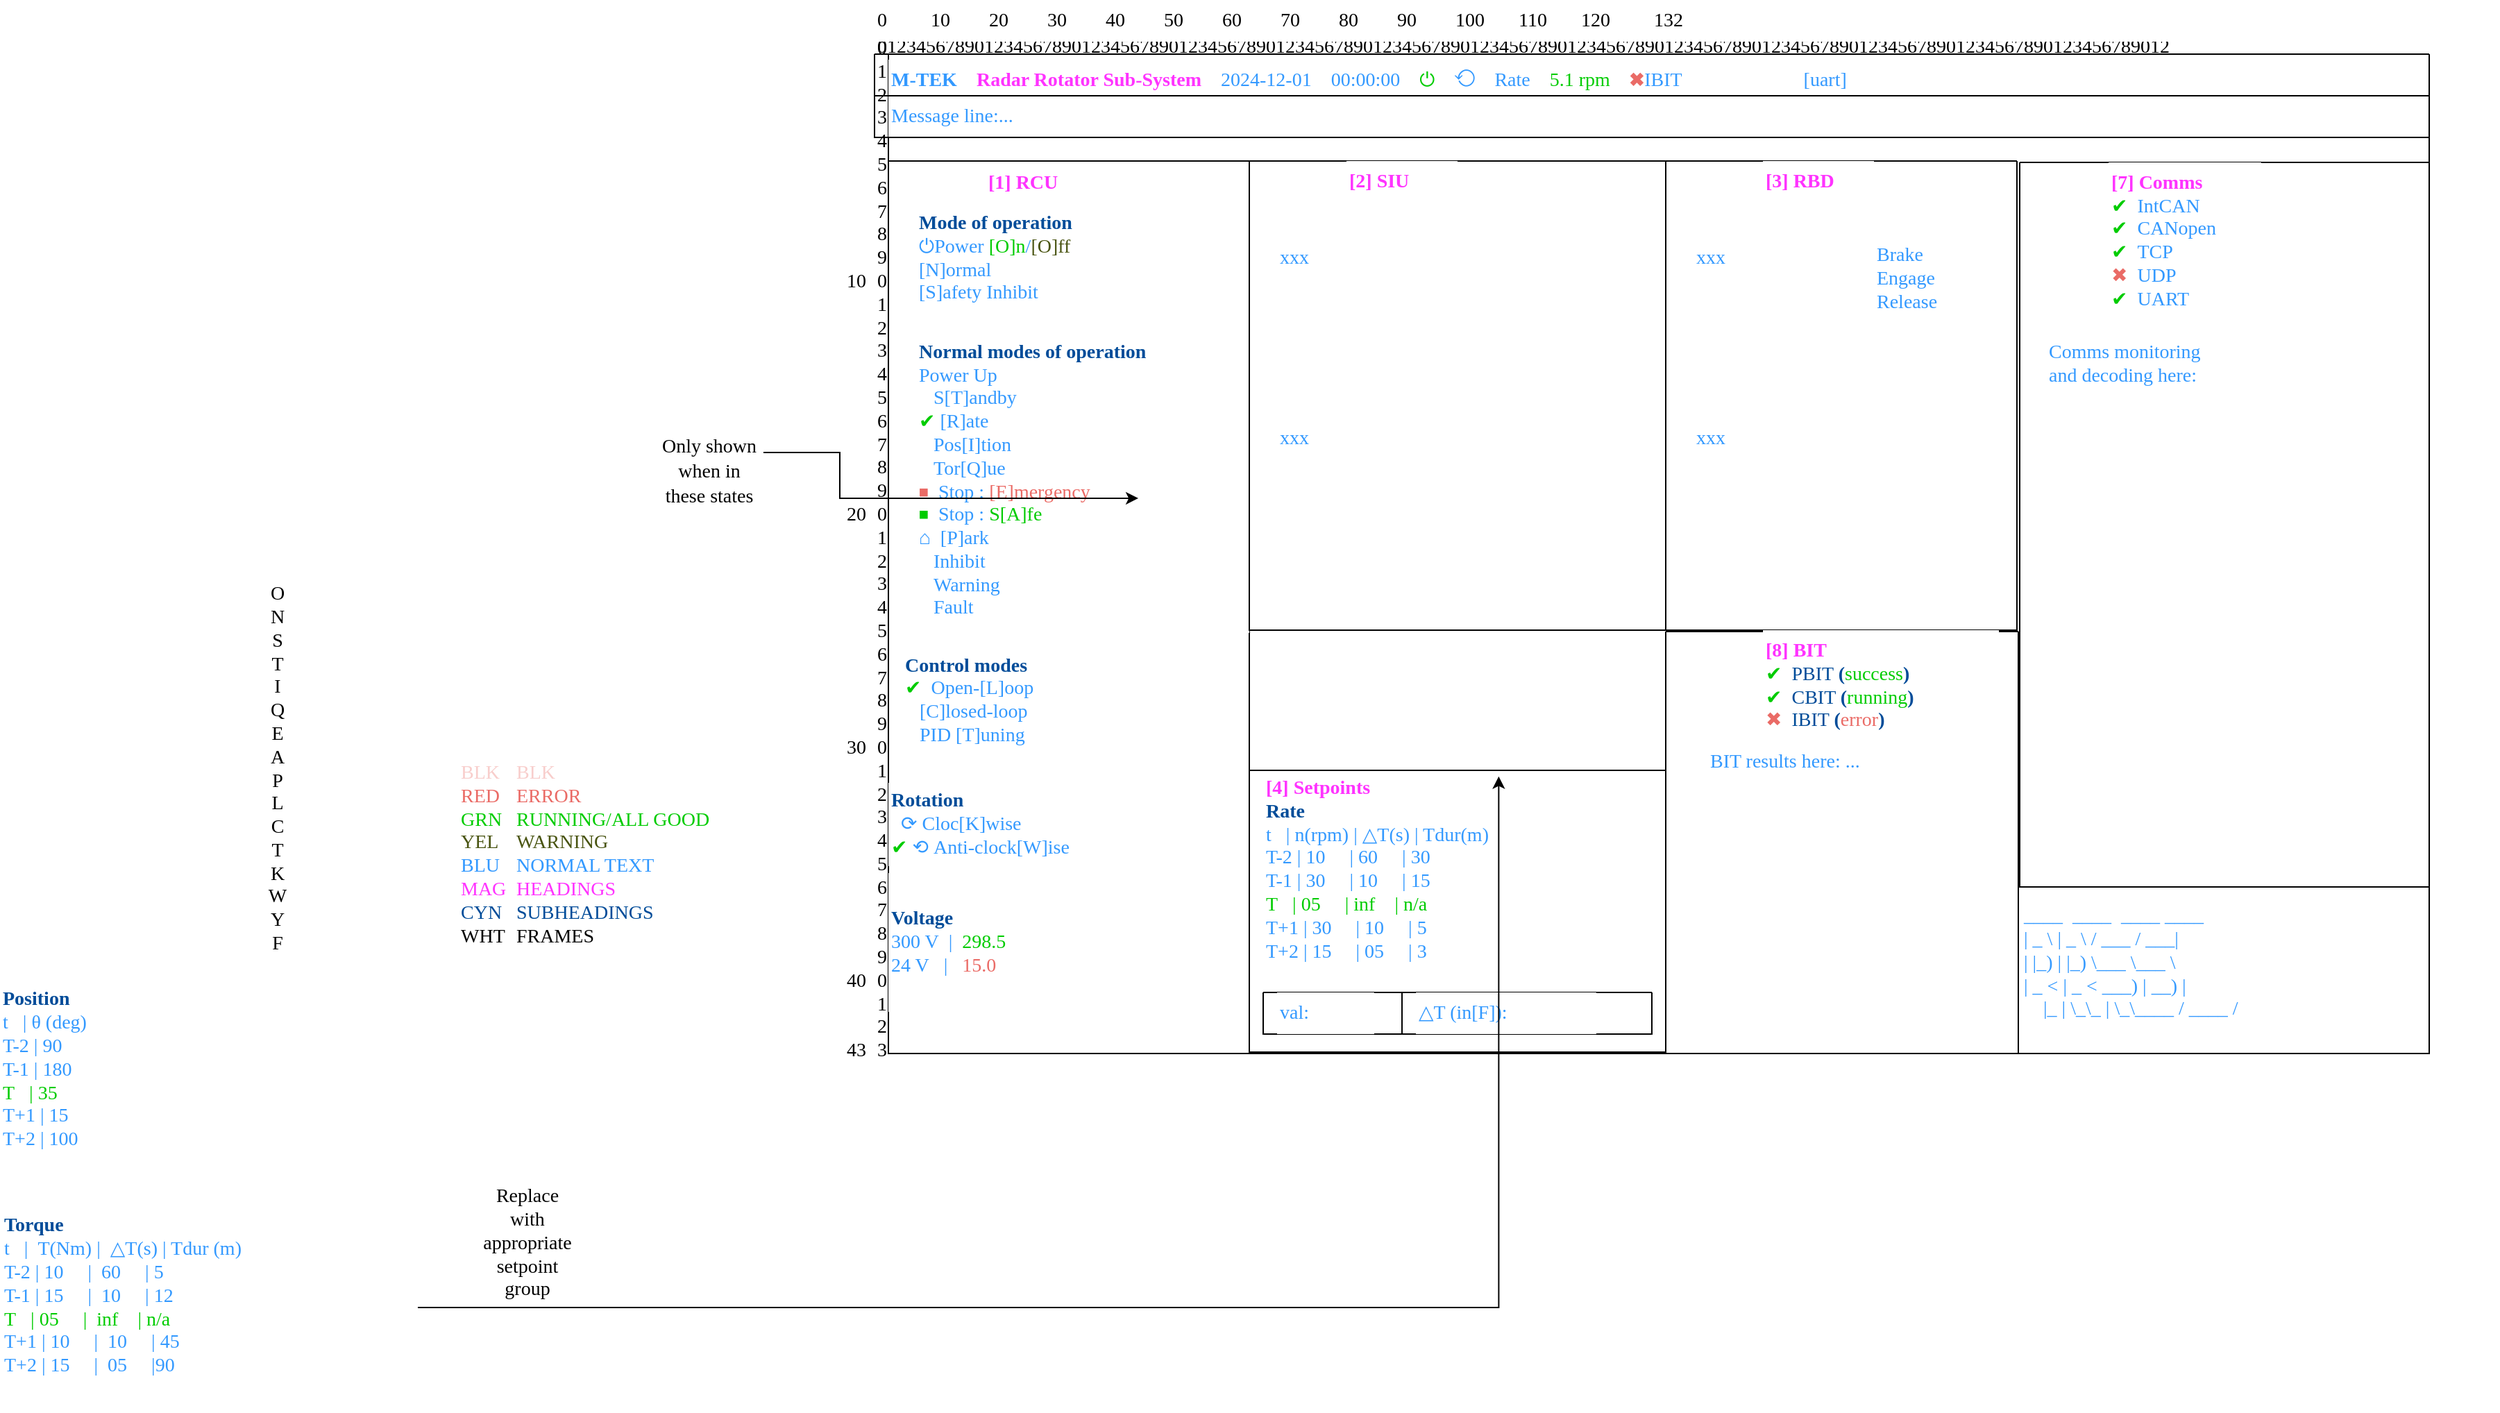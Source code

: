 <mxfile version="25.0.3">
  <diagram name="Page-1" id="gYPdV5KYoYjTxZCbX4Au">
    <mxGraphModel dx="3341" dy="2037" grid="1" gridSize="10" guides="1" tooltips="1" connect="1" arrows="1" fold="1" page="1" pageScale="1" pageWidth="1654" pageHeight="1169" math="0" shadow="0">
      <root>
        <mxCell id="0" />
        <mxCell id="1" parent="0" />
        <mxCell id="qkAYrCaB-duEuZqhV6VB-1" value="&lt;font&gt;0123456789012345678901234567890123456789012345678901234567890123456789012345678901234567890123456789012345678901234567890123456789012&lt;/font&gt;" style="text;html=1;align=left;verticalAlign=middle;resizable=0;points=[];autosize=1;strokeColor=none;fillColor=default;fontFamily=Lucida Console;fontSize=14;" parent="1" vertex="1">
          <mxGeometry x="10" y="-20" width="1150" height="30" as="geometry" />
        </mxCell>
        <mxCell id="qkAYrCaB-duEuZqhV6VB-2" value="&lt;font&gt;0&amp;nbsp; &amp;nbsp; &amp;nbsp; &amp;nbsp; &amp;nbsp;10&amp;nbsp; &amp;nbsp; &amp;nbsp; &amp;nbsp; 20&amp;nbsp; &amp;nbsp; &amp;nbsp; &amp;nbsp; 30&amp;nbsp; &amp;nbsp; &amp;nbsp; &amp;nbsp; 40&amp;nbsp; &amp;nbsp; &amp;nbsp; &amp;nbsp; 50&amp;nbsp; &amp;nbsp; &amp;nbsp; &amp;nbsp; 60&amp;nbsp; &amp;nbsp; &amp;nbsp; &amp;nbsp; 70&amp;nbsp; &amp;nbsp; &amp;nbsp; &amp;nbsp; 80&amp;nbsp; &amp;nbsp; &amp;nbsp; &amp;nbsp; 90&amp;nbsp; &amp;nbsp; &amp;nbsp; &amp;nbsp; 100&amp;nbsp; &amp;nbsp; &amp;nbsp; &amp;nbsp;110&amp;nbsp; &amp;nbsp; &amp;nbsp; &amp;nbsp;120&amp;nbsp; &amp;nbsp; &amp;nbsp; &amp;nbsp; &amp;nbsp;132&amp;nbsp;&lt;/font&gt;" style="text;html=1;align=left;verticalAlign=middle;resizable=0;points=[];autosize=1;strokeColor=none;fillColor=default;fontFamily=Lucida Console;fontSize=14;" parent="1" vertex="1">
          <mxGeometry x="10" y="-39" width="1170" height="30" as="geometry" />
        </mxCell>
        <mxCell id="0JCC86L8l436ZXqpCiF8-2" value="&lt;div&gt;&lt;br&gt;&lt;/div&gt;&lt;div&gt;&lt;br&gt;&lt;/div&gt;&lt;div&gt;&lt;br&gt;&lt;/div&gt;&lt;div&gt;&lt;br&gt;&lt;/div&gt;&lt;div&gt;&lt;br&gt;&lt;/div&gt;&lt;div&gt;&lt;br&gt;&lt;/div&gt;&lt;div&gt;&lt;br&gt;&lt;/div&gt;&lt;div&gt;&lt;br&gt;&lt;/div&gt;&lt;div&gt;&lt;br&gt;&lt;/div&gt;&lt;br&gt;&lt;div&gt;10&lt;/div&gt;&lt;div&gt;&lt;br&gt;&lt;/div&gt;&lt;div&gt;&lt;br&gt;&lt;/div&gt;&lt;div&gt;&lt;br&gt;&lt;/div&gt;&lt;div&gt;&lt;br&gt;&lt;/div&gt;&lt;div&gt;&lt;br&gt;&lt;/div&gt;&lt;div&gt;&lt;br&gt;&lt;/div&gt;&lt;div&gt;&lt;br&gt;&lt;/div&gt;&lt;div&gt;&lt;br&gt;&lt;/div&gt;&lt;div&gt;&lt;br&gt;&lt;/div&gt;&lt;div&gt;20&lt;/div&gt;&lt;div&gt;&lt;br&gt;&lt;/div&gt;&lt;div&gt;&lt;br&gt;&lt;/div&gt;&lt;div&gt;&lt;br&gt;&lt;/div&gt;&lt;div&gt;&lt;br&gt;&lt;/div&gt;&lt;div&gt;&lt;br&gt;&lt;/div&gt;&lt;div&gt;&lt;br&gt;&lt;/div&gt;&lt;div&gt;&lt;br&gt;&lt;/div&gt;&lt;div&gt;&lt;br&gt;&lt;/div&gt;&lt;div&gt;&lt;br&gt;&lt;/div&gt;&lt;div&gt;30&lt;/div&gt;&lt;div&gt;&lt;br&gt;&lt;/div&gt;&lt;div&gt;&lt;br&gt;&lt;/div&gt;&lt;div&gt;&lt;br&gt;&lt;/div&gt;&lt;div&gt;&lt;br&gt;&lt;/div&gt;&lt;div&gt;&lt;br&gt;&lt;/div&gt;&lt;div&gt;&lt;br&gt;&lt;/div&gt;&lt;div&gt;&lt;br&gt;&lt;/div&gt;&lt;div&gt;&lt;br&gt;&lt;/div&gt;&lt;div&gt;&lt;br&gt;&lt;/div&gt;&lt;div&gt;40&lt;/div&gt;&lt;div&gt;&lt;br&gt;&lt;/div&gt;&lt;div&gt;&lt;br&gt;&lt;/div&gt;&lt;div&gt;43&lt;/div&gt;&lt;div&gt;&lt;br&gt;&lt;/div&gt;&lt;div&gt;&lt;br&gt;&lt;/div&gt;&lt;div&gt;&lt;br&gt;&lt;/div&gt;" style="text;whiteSpace=wrap;html=1;align=right;fontFamily=Lucida Console;fontSize=14;" parent="1" vertex="1">
          <mxGeometry x="-18" y="-19" width="24" height="240" as="geometry" />
        </mxCell>
        <mxCell id="qkAYrCaB-duEuZqhV6VB-3" value="0&lt;div&gt;1&lt;/div&gt;&lt;div&gt;2&lt;/div&gt;&lt;div&gt;3&lt;/div&gt;&lt;div&gt;4&lt;/div&gt;&lt;div&gt;5&lt;/div&gt;&lt;div&gt;6&lt;/div&gt;&lt;div&gt;7&lt;/div&gt;&lt;div&gt;8&lt;/div&gt;&lt;div&gt;9&lt;/div&gt;&lt;div&gt;0&lt;/div&gt;&lt;div&gt;1&lt;/div&gt;&lt;div&gt;2&lt;/div&gt;&lt;div&gt;3&lt;/div&gt;&lt;div&gt;4&lt;/div&gt;&lt;div&gt;5&lt;/div&gt;&lt;div&gt;6&lt;/div&gt;&lt;div&gt;7&lt;/div&gt;&lt;div&gt;8&lt;/div&gt;&lt;div&gt;9&lt;/div&gt;&lt;div&gt;0&lt;/div&gt;&lt;div&gt;1&lt;/div&gt;&lt;div&gt;2&lt;/div&gt;&lt;div&gt;3&lt;/div&gt;&lt;div&gt;4&lt;/div&gt;&lt;div&gt;5&lt;/div&gt;&lt;div&gt;6&lt;/div&gt;&lt;div&gt;7&lt;/div&gt;&lt;div&gt;8&lt;/div&gt;&lt;div&gt;9&lt;/div&gt;&lt;div&gt;0&lt;/div&gt;&lt;div&gt;1&lt;/div&gt;&lt;div&gt;2&lt;/div&gt;&lt;div&gt;3&lt;/div&gt;&lt;div&gt;4&lt;/div&gt;&lt;div&gt;5&lt;/div&gt;&lt;div&gt;6&lt;/div&gt;&lt;div&gt;7&lt;/div&gt;&lt;div&gt;8&lt;/div&gt;&lt;div&gt;9&lt;/div&gt;&lt;div&gt;0&lt;/div&gt;&lt;div&gt;1&lt;/div&gt;&lt;div&gt;2&lt;/div&gt;&lt;div&gt;3&lt;/div&gt;&lt;div&gt;&lt;br&gt;&lt;/div&gt;&lt;div&gt;&lt;br&gt;&lt;/div&gt;" style="text;whiteSpace=wrap;html=1;fontFamily=Lucida Console;fontSize=14;" parent="1" vertex="1">
          <mxGeometry x="10" y="-19" width="24" height="240" as="geometry" />
        </mxCell>
        <mxCell id="LSzqvkUK99cfRbp6Mw0R-84" value="&lt;div&gt;&lt;font color=&quot;#f8cecc&quot;&gt;BLK&lt;/font&gt;&lt;/div&gt;&lt;div&gt;&lt;font color=&quot;#ea6b66&quot;&gt;RED&lt;/font&gt;&lt;/div&gt;&lt;div&gt;&lt;span style=&quot;color: rgb(0, 204, 0);&quot;&gt;GRN&lt;/span&gt;&lt;/div&gt;&lt;div&gt;&lt;font color=&quot;#495411&quot;&gt;YEL&lt;/font&gt;&lt;/div&gt;&lt;div&gt;&lt;font color=&quot;#3399ff&quot;&gt;BLU&lt;/font&gt;&lt;/div&gt;&lt;div&gt;&lt;font color=&quot;#ff33ff&quot;&gt;MAG&lt;/font&gt;&lt;/div&gt;&lt;div&gt;&lt;font color=&quot;#004c99&quot;&gt;CYN&lt;/font&gt;&lt;/div&gt;&lt;div&gt;WHT&lt;/div&gt;&lt;div&gt;&lt;br&gt;&lt;/div&gt;" style="text;html=1;align=left;verticalAlign=middle;resizable=0;points=[];autosize=1;strokeColor=none;fillColor=default;fontFamily=Lucida Console;fontSize=14;" parent="1" vertex="1">
          <mxGeometry x="-290" y="505" width="50" height="160" as="geometry" />
        </mxCell>
        <mxCell id="LSzqvkUK99cfRbp6Mw0R-85" value="&lt;div&gt;&lt;font color=&quot;#f8cecc&quot;&gt;BLK&lt;/font&gt;&lt;/div&gt;&lt;div&gt;&lt;font color=&quot;#ea6b66&quot;&gt;ERROR&lt;/font&gt;&lt;/div&gt;&lt;div&gt;&lt;span style=&quot;color: rgb(0, 204, 0);&quot;&gt;RUNNING/ALL GOOD&lt;/span&gt;&lt;/div&gt;&lt;div&gt;&lt;font color=&quot;#495411&quot;&gt;WARNING&lt;/font&gt;&lt;/div&gt;&lt;div&gt;&lt;font color=&quot;#3399ff&quot;&gt;NORMAL TEXT&lt;/font&gt;&lt;/div&gt;&lt;div&gt;&lt;font color=&quot;#ff33ff&quot;&gt;HEADINGS&lt;/font&gt;&lt;/div&gt;&lt;div&gt;&lt;span style=&quot;background-color: initial;&quot;&gt;&lt;font color=&quot;#004c99&quot;&gt;SUBHEADINGS&lt;/font&gt;&lt;/span&gt;&lt;/div&gt;&lt;div&gt;&lt;span style=&quot;background-color: initial;&quot;&gt;FRAMES&lt;/span&gt;&lt;/div&gt;&lt;div&gt;&lt;br&gt;&lt;/div&gt;" style="text;html=1;align=left;verticalAlign=middle;resizable=0;points=[];autosize=1;strokeColor=none;fillColor=default;fontFamily=Lucida Console;fontSize=14;" parent="1" vertex="1">
          <mxGeometry x="-250" y="505" width="160" height="160" as="geometry" />
        </mxCell>
        <mxCell id="0JCC86L8l436ZXqpCiF8-6" value="&lt;div&gt;&lt;div&gt;&lt;span style=&quot;color: rgb(0, 76, 153); background-color: initial;&quot;&gt;&lt;b&gt;Position&lt;/b&gt;&lt;/span&gt;&lt;/div&gt;&lt;/div&gt;&lt;div&gt;&lt;font color=&quot;#3399ff&quot;&gt;t&amp;nbsp; &amp;nbsp;|&lt;/font&gt;&lt;font color=&quot;#3399ff&quot; style=&quot;background-color: initial;&quot;&gt;&amp;nbsp;θ (deg)&amp;nbsp;&lt;/font&gt;&lt;/div&gt;&lt;div&gt;&lt;font style=&quot;background-color: initial;&quot; color=&quot;#3399ff&quot;&gt;T-2 | 90&lt;/font&gt;&lt;span style=&quot;background-color: initial; color: rgb(51, 153, 255);&quot;&gt;&amp;nbsp; &amp;nbsp; &amp;nbsp; &amp;nbsp;&amp;nbsp;&lt;/span&gt;&lt;/div&gt;&lt;div&gt;&lt;font color=&quot;#3399ff&quot;&gt;T-1 | 180&amp;nbsp; &amp;nbsp; &amp;nbsp; &amp;nbsp;&amp;nbsp;&lt;/font&gt;&lt;/div&gt;&lt;div&gt;&lt;font color=&quot;#00cc00&quot;&gt;T&amp;nbsp; &amp;nbsp;| 35&amp;nbsp; &amp;nbsp; &amp;nbsp; &amp;nbsp;&amp;nbsp;&lt;/font&gt;&lt;/div&gt;&lt;div&gt;&lt;font color=&quot;#3399ff&quot;&gt;T+1 | 15&amp;nbsp; &amp;nbsp; &amp;nbsp; &amp;nbsp;&amp;nbsp;&lt;/font&gt;&lt;/div&gt;&lt;div&gt;&lt;font color=&quot;#3399ff&quot;&gt;T+2 | 100&amp;nbsp; &amp;nbsp; &amp;nbsp; &amp;nbsp;&amp;nbsp;&lt;/font&gt;&lt;/div&gt;&lt;div&gt;&lt;br&gt;&lt;/div&gt;" style="text;html=1;align=left;verticalAlign=middle;resizable=0;points=[];autosize=1;strokeColor=none;fillColor=default;fontFamily=Lucida Console;fontSize=14;" parent="1" vertex="1">
          <mxGeometry x="-620" y="665" width="170" height="150" as="geometry" />
        </mxCell>
        <mxCell id="0JCC86L8l436ZXqpCiF8-7" value="&lt;div&gt;&lt;div&gt;&lt;span style=&quot;color: rgb(0, 76, 153); background-color: initial;&quot;&gt;&lt;b&gt;Torque&lt;/b&gt;&lt;/span&gt;&lt;/div&gt;&lt;/div&gt;&lt;div&gt;&lt;font color=&quot;#3399ff&quot;&gt;t&amp;nbsp; &amp;nbsp;|&amp;nbsp;&amp;nbsp;&lt;/font&gt;&lt;font color=&quot;#3399ff&quot; style=&quot;background-color: initial;&quot;&gt;T(Nm) |&amp;nbsp;&amp;nbsp;&lt;/font&gt;&lt;span style=&quot;background-color: initial;&quot;&gt;&lt;font color=&quot;#3399ff&quot;&gt;△&lt;/font&gt;&lt;/span&gt;&lt;font color=&quot;#3399ff&quot;&gt;T(&lt;/font&gt;&lt;span style=&quot;background-color: initial; color: rgb(51, 153, 255);&quot;&gt;s) | Tdur (m)&lt;/span&gt;&lt;/div&gt;&lt;div&gt;&lt;font style=&quot;background-color: initial;&quot; color=&quot;#3399ff&quot;&gt;T-2 |&amp;nbsp;&lt;/font&gt;&lt;span style=&quot;background-color: initial; color: rgb(51, 153, 255);&quot;&gt;10&amp;nbsp; &amp;nbsp; &amp;nbsp;|&amp;nbsp; 60&amp;nbsp; &amp;nbsp; &amp;nbsp;| 5&lt;/span&gt;&lt;/div&gt;&lt;div&gt;&lt;font color=&quot;#3399ff&quot;&gt;T-1 | 15&amp;nbsp; &amp;nbsp; &amp;nbsp;|&amp;nbsp; 10&amp;nbsp; &amp;nbsp; &amp;nbsp;| 12&lt;/font&gt;&lt;/div&gt;&lt;div&gt;&lt;font color=&quot;#00cc00&quot;&gt;T&amp;nbsp; &amp;nbsp;| 05&amp;nbsp; &amp;nbsp; &amp;nbsp;|&amp;nbsp; inf&amp;nbsp; &amp;nbsp; | n/a&lt;/font&gt;&lt;/div&gt;&lt;div&gt;&lt;font color=&quot;#3399ff&quot;&gt;T+1 | 10&amp;nbsp; &amp;nbsp; &amp;nbsp;|&amp;nbsp; 10&amp;nbsp; &amp;nbsp; &amp;nbsp;| 45&lt;/font&gt;&lt;/div&gt;&lt;div&gt;&lt;font color=&quot;#3399ff&quot;&gt;T+2 | 15&amp;nbsp; &amp;nbsp; &amp;nbsp;|&amp;nbsp; 05&amp;nbsp; &amp;nbsp; &amp;nbsp;|90&lt;/font&gt;&lt;/div&gt;&lt;div&gt;&lt;br&gt;&lt;/div&gt;" style="text;html=1;align=left;verticalAlign=middle;resizable=0;points=[];autosize=1;strokeColor=none;fillColor=default;fontFamily=Lucida Console;fontSize=14;" parent="1" vertex="1">
          <mxGeometry x="-619" y="828" width="300" height="150" as="geometry" />
        </mxCell>
        <mxCell id="Y0vUoYvXCPpR4QLky-6E-5" value="&lt;font style=&quot;font-size: 14px;&quot; face=&quot;Lucida Console&quot;&gt;Replace with appropriate setpoint group&lt;/font&gt;&lt;div&gt;&lt;font style=&quot;font-size: 14px;&quot; face=&quot;Lucida Console&quot;&gt;&lt;br&gt;&lt;/font&gt;&lt;/div&gt;" style="text;strokeColor=none;align=center;fillColor=none;html=1;verticalAlign=middle;whiteSpace=wrap;rounded=0;" parent="1" vertex="1">
          <mxGeometry x="-270" y="850" width="60" height="30" as="geometry" />
        </mxCell>
        <mxCell id="Y0vUoYvXCPpR4QLky-6E-9" value="&lt;div&gt;&lt;font style=&quot;font-size: 14px;&quot; face=&quot;Lucida Console&quot;&gt;O&lt;/font&gt;&lt;/div&gt;&lt;div&gt;&lt;font style=&quot;font-size: 14px;&quot; face=&quot;Lucida Console&quot;&gt;N&lt;/font&gt;&lt;/div&gt;&lt;div&gt;&lt;font style=&quot;font-size: 14px;&quot; face=&quot;Lucida Console&quot;&gt;S&lt;/font&gt;&lt;/div&gt;&lt;div&gt;&lt;font style=&quot;font-size: 14px;&quot; face=&quot;Lucida Console&quot;&gt;T&lt;/font&gt;&lt;/div&gt;&lt;div&gt;&lt;font style=&quot;font-size: 14px;&quot; face=&quot;Lucida Console&quot;&gt;I&lt;/font&gt;&lt;/div&gt;&lt;div&gt;&lt;font style=&quot;font-size: 14px;&quot; face=&quot;Lucida Console&quot;&gt;Q&lt;/font&gt;&lt;/div&gt;&lt;div&gt;&lt;font style=&quot;font-size: 14px;&quot; face=&quot;Lucida Console&quot;&gt;E&lt;/font&gt;&lt;/div&gt;&lt;div&gt;&lt;font face=&quot;Lucida Console&quot;&gt;&lt;span style=&quot;font-size: 14px;&quot;&gt;A&lt;/span&gt;&lt;/font&gt;&lt;/div&gt;&lt;div&gt;&lt;font style=&quot;font-size: 14px;&quot; face=&quot;Lucida Console&quot;&gt;P&lt;/font&gt;&lt;/div&gt;&lt;div&gt;&lt;font style=&quot;font-size: 14px;&quot; face=&quot;Lucida Console&quot;&gt;L&lt;/font&gt;&lt;/div&gt;&lt;div&gt;&lt;font style=&quot;font-size: 14px;&quot; face=&quot;Lucida Console&quot;&gt;C&lt;/font&gt;&lt;/div&gt;&lt;div&gt;&lt;font style=&quot;font-size: 14px;&quot; face=&quot;Lucida Console&quot;&gt;T&lt;/font&gt;&lt;/div&gt;&lt;div&gt;&lt;font style=&quot;font-size: 14px;&quot; face=&quot;Lucida Console&quot;&gt;K&lt;/font&gt;&lt;/div&gt;&lt;div&gt;&lt;font style=&quot;font-size: 14px;&quot; face=&quot;Lucida Console&quot;&gt;W&lt;/font&gt;&lt;/div&gt;&lt;div&gt;&lt;font style=&quot;font-size: 14px;&quot; face=&quot;Lucida Console&quot;&gt;Y&lt;/font&gt;&lt;/div&gt;&lt;div&gt;&lt;font style=&quot;font-size: 14px;&quot; face=&quot;Lucida Console&quot;&gt;F&lt;/font&gt;&lt;/div&gt;" style="text;strokeColor=none;align=center;fillColor=none;html=1;verticalAlign=middle;whiteSpace=wrap;rounded=0;" parent="1" vertex="1">
          <mxGeometry x="-450" y="330" width="60" height="370" as="geometry" />
        </mxCell>
        <mxCell id="oLKlljd090616Nfrw5Nb-1" value="" style="swimlane;startSize=0;fontFamily=Lucida Console;fontSize=14;" parent="1" vertex="1">
          <mxGeometry x="20" width="1110" height="720" as="geometry" />
        </mxCell>
        <mxCell id="LSzqvkUK99cfRbp6Mw0R-2" value="&#xa;" style="swimlane;startSize=0;fontFamily=Lucida Console;fontSize=14;" parent="oLKlljd090616Nfrw5Nb-1" vertex="1">
          <mxGeometry y="77" width="260" height="643" as="geometry" />
        </mxCell>
        <mxCell id="LSzqvkUK99cfRbp6Mw0R-15" value="&lt;div&gt;&lt;span style=&quot;color: rgb(0, 76, 153); background-color: initial;&quot;&gt;&lt;b&gt;Mode of operation&amp;nbsp;&lt;/b&gt;&lt;/span&gt;&lt;/div&gt;&lt;div&gt;&lt;font color=&quot;#3399ff&quot;&gt;⏻Power &lt;/font&gt;&lt;font color=&quot;#00cc00&quot;&gt;[O]n&lt;/font&gt;&lt;font color=&quot;#3399ff&quot;&gt;/&lt;/font&gt;&lt;font color=&quot;#495411&quot;&gt;[O]ff&lt;/font&gt;&lt;/div&gt;&lt;div&gt;&lt;div&gt;&lt;font color=&quot;#3399ff&quot;&gt;[N]ormal&amp;nbsp;&lt;/font&gt;&lt;/div&gt;&lt;div style=&quot;color: rgb(51, 153, 255);&quot;&gt;[S]afety Inhibit&lt;/div&gt;&lt;/div&gt;" style="text;html=1;align=left;verticalAlign=middle;resizable=0;points=[];autosize=1;strokeColor=none;fillColor=default;fontFamily=Lucida Console;fontSize=14;" parent="LSzqvkUK99cfRbp6Mw0R-2" vertex="1">
          <mxGeometry x="20" y="30" width="180" height="80" as="geometry" />
        </mxCell>
        <mxCell id="LSzqvkUK99cfRbp6Mw0R-17" value="&lt;div&gt;&lt;span style=&quot;color: rgb(0, 76, 153); background-color: initial;&quot;&gt;&lt;b&gt;Normal modes of operation&lt;/b&gt;&lt;/span&gt;&lt;/div&gt;&lt;div&gt;&lt;span style=&quot;color: rgb(51, 153, 255); background-color: initial;&quot;&gt;Power Up&lt;/span&gt;&lt;/div&gt;&lt;div&gt;&lt;span style=&quot;background-color: initial;&quot;&gt;&lt;div style=&quot;color: rgb(51, 153, 255);&quot;&gt;&amp;nbsp; &amp;nbsp;S[T]andby&lt;/div&gt;&lt;/span&gt;&lt;span style=&quot;background-color: initial;&quot;&gt;&lt;div style=&quot;color: rgb(51, 153, 255);&quot;&gt;&lt;span style=&quot;color: rgb(0, 204, 0); background-color: initial;&quot;&gt;✔&amp;nbsp;&lt;/span&gt;[R]ate&amp;nbsp;&lt;/div&gt;&lt;div style=&quot;color: rgb(51, 153, 255);&quot;&gt;&amp;nbsp; &amp;nbsp;Pos[I]tion&lt;/div&gt;&lt;div style=&quot;color: rgb(51, 153, 255);&quot;&gt;&amp;nbsp; &amp;nbsp;Tor[Q]ue&amp;nbsp;&lt;/div&gt;&lt;div style=&quot;&quot;&gt;&lt;font color=&quot;#ea6b66&quot;&gt;⏹&amp;nbsp;&amp;nbsp;&lt;/font&gt;&lt;font color=&quot;#3399ff&quot;&gt;Stop :&amp;nbsp;&lt;/font&gt;&lt;span style=&quot;color: rgb(234, 107, 102);&quot;&gt;[E]mergency&amp;nbsp;&lt;/span&gt;&lt;/div&gt;&lt;div style=&quot;&quot;&gt;&lt;font color=&quot;#00cc00&quot;&gt;⏹&amp;nbsp;&amp;nbsp;&lt;/font&gt;&lt;span style=&quot;color: rgb(51, 153, 255);&quot;&gt;Stop : &lt;/span&gt;&lt;font color=&quot;#00cc00&quot;&gt;S[A]fe&lt;/font&gt;&lt;/div&gt;&lt;/span&gt;&lt;span style=&quot;background-color: initial;&quot;&gt;&lt;font color=&quot;#3399ff&quot;&gt;&lt;div style=&quot;&quot;&gt;&lt;span style=&quot;background-color: initial; color: rgb(0, 0, 0);&quot;&gt;&lt;font color=&quot;#3399ff&quot;&gt;⌂&amp;nbsp; [&lt;/font&gt;&lt;/span&gt;P]ark&amp;nbsp;&lt;/div&gt;&lt;div style=&quot;&quot;&gt;&amp;nbsp; &amp;nbsp;Inhibit&lt;/div&gt;&lt;div style=&quot;&quot;&gt;&amp;nbsp; &amp;nbsp;Warning&lt;/div&gt;&lt;div style=&quot;&quot;&gt;&amp;nbsp; &amp;nbsp;Fault&amp;nbsp;&lt;/div&gt;&lt;/font&gt;&lt;/span&gt;&lt;/div&gt;" style="text;html=1;align=left;verticalAlign=middle;resizable=0;points=[];autosize=1;strokeColor=none;fillColor=default;fontFamily=Lucida Console;fontSize=14;" parent="LSzqvkUK99cfRbp6Mw0R-2" vertex="1">
          <mxGeometry x="20" y="120" width="240" height="220" as="geometry" />
        </mxCell>
        <mxCell id="LSzqvkUK99cfRbp6Mw0R-18" value="&lt;span style=&quot;color: rgb(255, 51, 255);&quot;&gt;&lt;b&gt;[1] RCU&lt;/b&gt;&lt;/span&gt;" style="text;html=1;align=left;verticalAlign=middle;resizable=0;points=[];autosize=1;strokeColor=none;fillColor=default;fontFamily=Lucida Console;fontSize=14;" parent="LSzqvkUK99cfRbp6Mw0R-2" vertex="1">
          <mxGeometry x="70" y="1" width="80" height="30" as="geometry" />
        </mxCell>
        <mxCell id="XM46SwbWzzAtsz8LBBQU-5" value="&lt;div&gt;&lt;div&gt;&lt;span style=&quot;color: rgb(0, 76, 153); background-color: initial;&quot;&gt;&lt;b&gt;Control modes&lt;/b&gt;&lt;/span&gt;&lt;/div&gt;&lt;/div&gt;&lt;div&gt;&lt;span style=&quot;background-color: initial; color: rgb(0, 204, 0);&quot;&gt;✔&amp;nbsp;&amp;nbsp;&lt;/span&gt;&lt;span style=&quot;color: rgb(51, 153, 255); background-color: initial;&quot;&gt;Open-[L]oop&lt;/span&gt;&lt;/div&gt;&lt;div&gt;&lt;font color=&quot;#3399ff&quot;&gt;&amp;nbsp; &amp;nbsp;[C]losed-loop&lt;/font&gt;&lt;/div&gt;&lt;div&gt;&lt;font color=&quot;#3399ff&quot;&gt;&amp;nbsp; &amp;nbsp;PID [T]uning&lt;/font&gt;&lt;/div&gt;&lt;div&gt;&lt;br&gt;&lt;/div&gt;" style="text;html=1;align=left;verticalAlign=middle;resizable=0;points=[];autosize=1;strokeColor=none;fillColor=default;fontFamily=Lucida Console;fontSize=14;" parent="LSzqvkUK99cfRbp6Mw0R-2" vertex="1">
          <mxGeometry x="10" y="347" width="160" height="100" as="geometry" />
        </mxCell>
        <mxCell id="oLKlljd090616Nfrw5Nb-26" value="&lt;div&gt;&lt;div&gt;&lt;span style=&quot;color: rgb(0, 76, 153); background-color: initial;&quot;&gt;&lt;b&gt;Rotation&lt;/b&gt;&lt;/span&gt;&lt;/div&gt;&lt;/div&gt;&lt;div&gt;&lt;font color=&quot;#3399ff&quot;&gt;&amp;nbsp; &lt;/font&gt;&lt;span style=&quot;background-color: initial;&quot;&gt;&lt;font color=&quot;#3399ff&quot;&gt;⟳&amp;nbsp;&lt;/font&gt;&lt;/span&gt;&lt;span style=&quot;color: rgb(51, 153, 255); background-color: initial;&quot;&gt;Cloc[K]wise&lt;/span&gt;&lt;/div&gt;&lt;div&gt;&lt;span style=&quot;background-color: initial; color: rgb(0, 204, 0);&quot;&gt;✔&amp;nbsp;&lt;/span&gt;&lt;span style=&quot;background-color: initial;&quot;&gt;&lt;font color=&quot;#3399ff&quot;&gt;⟲&amp;nbsp;&lt;/font&gt;&lt;/span&gt;&lt;span style=&quot;background-color: initial; color: rgb(51, 153, 255);&quot;&gt;Anti-clock[W]ise&lt;/span&gt;&lt;/div&gt;" style="text;html=1;align=left;verticalAlign=middle;resizable=0;points=[];autosize=1;strokeColor=none;fillColor=default;fontFamily=Lucida Console;fontSize=14;" parent="LSzqvkUK99cfRbp6Mw0R-2" vertex="1">
          <mxGeometry y="448" width="200" height="60" as="geometry" />
        </mxCell>
        <mxCell id="oLKlljd090616Nfrw5Nb-27" value="&lt;div&gt;&lt;br&gt;&lt;/div&gt;&lt;div&gt;&lt;span style=&quot;color: rgb(0, 76, 153);&quot;&gt;&lt;b&gt;Voltage&lt;/b&gt;&lt;/span&gt;&lt;/div&gt;&lt;div&gt;&lt;font color=&quot;#3399ff&quot;&gt;300 V&amp;nbsp; |&amp;nbsp;&amp;nbsp;&lt;/font&gt;&lt;span style=&quot;color: rgb(0, 204, 0);&quot;&gt;298.5&lt;/span&gt;&lt;font color=&quot;#3399ff&quot;&gt;&amp;nbsp;&lt;/font&gt;&lt;/div&gt;&lt;div&gt;&lt;span style=&quot;color: rgb(51, 153, 255);&quot;&gt;24 V&amp;nbsp; &amp;nbsp;|&amp;nbsp; &amp;nbsp;&lt;/span&gt;&lt;span style=&quot;color: rgb(234, 107, 102); background-color: initial;&quot;&gt;15.0&lt;/span&gt;&lt;/div&gt;&lt;div&gt;&lt;br&gt;&lt;/div&gt;" style="text;html=1;align=left;verticalAlign=middle;resizable=0;points=[];autosize=1;strokeColor=none;fillColor=default;fontFamily=Lucida Console;fontSize=14;" parent="LSzqvkUK99cfRbp6Mw0R-2" vertex="1">
          <mxGeometry y="513" width="160" height="100" as="geometry" />
        </mxCell>
        <mxCell id="oLKlljd090616Nfrw5Nb-9" value="&lt;font color=&quot;#3399ff&quot;&gt;&lt;b&gt;M-TEK&lt;/b&gt;&amp;nbsp; &amp;nbsp; &lt;/font&gt;&lt;font color=&quot;#ff33ff&quot;&gt;&lt;b&gt;Radar Rotator Sub-System&amp;nbsp; &lt;/b&gt;&amp;nbsp;&amp;nbsp;&lt;/font&gt;&lt;span style=&quot;color: rgb(51, 153, 255);&quot;&gt;2024-12-01&amp;nbsp; &amp;nbsp; 00:00:00&amp;nbsp; &amp;nbsp;&amp;nbsp;&lt;/span&gt;&lt;font color=&quot;#00cc00&quot;&gt;⏻&lt;/font&gt;&lt;span style=&quot;color: rgb(51, 153, 255);&quot;&gt;&amp;nbsp; &amp;nbsp;&amp;nbsp;&lt;/span&gt;&lt;span style=&quot;color: rgb(51, 153, 255);&quot;&gt;⟲&amp;nbsp; &amp;nbsp; Rate&amp;nbsp; &amp;nbsp;&amp;nbsp;&lt;/span&gt;&lt;span style=&quot;background-color: initial;&quot;&gt;&lt;font style=&quot;&quot; color=&quot;#00cc00&quot;&gt;5.1 rpm&amp;nbsp; &amp;nbsp;&amp;nbsp;&lt;/font&gt;&lt;/span&gt;&lt;span style=&quot;background-color: initial;&quot;&gt;&lt;font color=&quot;#ea6b66&quot;&gt;✖&lt;/font&gt;&lt;/span&gt;&lt;font color=&quot;#3399ff&quot;&gt;IBIT&amp;nbsp; &amp;nbsp; &amp;nbsp; &amp;nbsp; &amp;nbsp; &amp;nbsp; &amp;nbsp; &amp;nbsp; &amp;nbsp; &amp;nbsp; &amp;nbsp; &amp;nbsp;&lt;span style=&quot;background-color: initial;&quot;&gt;&amp;nbsp; &lt;/span&gt;&lt;/font&gt;&lt;span style=&quot;color: rgb(51, 153, 255); background-color: initial;&quot;&gt;[&lt;/span&gt;&lt;span style=&quot;color: rgb(51, 153, 255);&quot;&gt;uart]&lt;/span&gt;" style="text;html=1;align=left;verticalAlign=middle;resizable=0;points=[];autosize=1;strokeColor=none;fillColor=default;labelBackgroundColor=none;fontFamily=Lucida Console;fontSize=14;" parent="oLKlljd090616Nfrw5Nb-1" vertex="1">
          <mxGeometry y="4" width="1120" height="30" as="geometry" />
        </mxCell>
        <mxCell id="oLKlljd090616Nfrw5Nb-10" value="&lt;font color=&quot;#3399ff&quot;&gt;Message line:...&lt;/font&gt;" style="text;html=1;align=left;verticalAlign=middle;resizable=0;points=[];autosize=1;strokeColor=none;fillColor=default;fontFamily=Lucida Console;fontSize=14;" parent="oLKlljd090616Nfrw5Nb-1" vertex="1">
          <mxGeometry y="30" width="160" height="30" as="geometry" />
        </mxCell>
        <mxCell id="Y0vUoYvXCPpR4QLky-6E-8" value="&lt;div&gt;&lt;font color=&quot;#3399ff&quot;&gt;____&amp;nbsp; ____&amp;nbsp; ____ ____&lt;/font&gt;&lt;/div&gt;&lt;div&gt;&lt;font color=&quot;#3399ff&quot;&gt;| _ \ | _ \ / ___ / ___|&lt;/font&gt;&lt;/div&gt;&lt;div&gt;&lt;font color=&quot;#3399ff&quot;&gt;| |_) | |_) \___ \___ \&lt;/font&gt;&lt;/div&gt;&lt;div&gt;&lt;font color=&quot;#3399ff&quot;&gt;| _ &amp;lt; | _ &amp;lt; ___) | __) |&lt;/font&gt;&lt;/div&gt;&lt;div&gt;&lt;font color=&quot;#3399ff&quot;&gt;&amp;nbsp; &amp;nbsp; |_ | \_\_ | \_\____ / ____ /&lt;/font&gt;&lt;/div&gt;&lt;div&gt;&lt;br&gt;&lt;/div&gt;" style="text;html=1;align=left;verticalAlign=middle;resizable=0;points=[];autosize=1;strokeColor=none;fillColor=default;fontFamily=Lucida Console;fontSize=14;" parent="oLKlljd090616Nfrw5Nb-1" vertex="1">
          <mxGeometry x="816" y="608" width="290" height="110" as="geometry" />
        </mxCell>
        <mxCell id="LSzqvkUK99cfRbp6Mw0R-61" value="&#xa;" style="swimlane;startSize=0;fontFamily=Lucida Console;fontSize=14;" parent="oLKlljd090616Nfrw5Nb-1" vertex="1">
          <mxGeometry x="560" y="77" width="253" height="338" as="geometry" />
        </mxCell>
        <mxCell id="LSzqvkUK99cfRbp6Mw0R-62" value="&lt;div&gt;&lt;font color=&quot;#3399ff&quot;&gt;xxx&lt;/font&gt;&lt;/div&gt;" style="text;html=1;align=left;verticalAlign=middle;resizable=0;points=[];autosize=1;strokeColor=none;fillColor=default;fontFamily=Lucida Console;fontSize=14;" parent="LSzqvkUK99cfRbp6Mw0R-61" vertex="1">
          <mxGeometry x="20" y="55" width="50" height="30" as="geometry" />
        </mxCell>
        <mxCell id="LSzqvkUK99cfRbp6Mw0R-63" value="&lt;div&gt;&lt;font color=&quot;#3399ff&quot;&gt;xxx&lt;/font&gt;&lt;/div&gt;" style="text;html=1;align=left;verticalAlign=middle;resizable=0;points=[];autosize=1;strokeColor=none;fillColor=default;fontFamily=Lucida Console;fontSize=14;" parent="LSzqvkUK99cfRbp6Mw0R-61" vertex="1">
          <mxGeometry x="20" y="185" width="50" height="30" as="geometry" />
        </mxCell>
        <mxCell id="LSzqvkUK99cfRbp6Mw0R-64" value="&lt;span style=&quot;color: rgb(255, 51, 255);&quot;&gt;&lt;b&gt;[3] RBD&lt;/b&gt;&lt;/span&gt;" style="text;html=1;align=left;verticalAlign=middle;resizable=0;points=[];autosize=1;strokeColor=none;fillColor=default;fontFamily=Lucida Console;fontSize=14;" parent="LSzqvkUK99cfRbp6Mw0R-61" vertex="1">
          <mxGeometry x="70" width="80" height="30" as="geometry" />
        </mxCell>
        <mxCell id="LSzqvkUK99cfRbp6Mw0R-16" value="&lt;div&gt;&lt;font color=&quot;#3399ff&quot;&gt;Brake&lt;/font&gt;&lt;/div&gt;&lt;div&gt;&lt;font color=&quot;#3399ff&quot;&gt;Engage&lt;/font&gt;&lt;/div&gt;&lt;div&gt;&lt;font color=&quot;#3399ff&quot;&gt;Release&lt;/font&gt;&lt;/div&gt;" style="text;html=1;align=left;verticalAlign=middle;resizable=0;points=[];autosize=1;strokeColor=none;fillColor=default;fontFamily=Lucida Console;fontSize=14;" parent="LSzqvkUK99cfRbp6Mw0R-61" vertex="1">
          <mxGeometry x="150" y="55" width="80" height="60" as="geometry" />
        </mxCell>
        <mxCell id="LSzqvkUK99cfRbp6Mw0R-57" value="&#xa;" style="swimlane;startSize=0;fontFamily=Lucida Console;fontSize=14;" parent="oLKlljd090616Nfrw5Nb-1" vertex="1">
          <mxGeometry x="260" y="77" width="300" height="338" as="geometry" />
        </mxCell>
        <mxCell id="LSzqvkUK99cfRbp6Mw0R-58" value="&lt;div&gt;&lt;font color=&quot;#3399ff&quot;&gt;xxx&lt;/font&gt;&lt;/div&gt;" style="text;html=1;align=left;verticalAlign=middle;resizable=0;points=[];autosize=1;strokeColor=none;fillColor=default;fontFamily=Lucida Console;fontSize=14;" parent="LSzqvkUK99cfRbp6Mw0R-57" vertex="1">
          <mxGeometry x="20" y="55" width="50" height="30" as="geometry" />
        </mxCell>
        <mxCell id="LSzqvkUK99cfRbp6Mw0R-59" value="&lt;div&gt;&lt;font color=&quot;#3399ff&quot;&gt;xxx&lt;/font&gt;&lt;/div&gt;" style="text;html=1;align=left;verticalAlign=middle;resizable=0;points=[];autosize=1;strokeColor=none;fillColor=default;fontFamily=Lucida Console;fontSize=14;" parent="LSzqvkUK99cfRbp6Mw0R-57" vertex="1">
          <mxGeometry x="20" y="185" width="50" height="30" as="geometry" />
        </mxCell>
        <mxCell id="LSzqvkUK99cfRbp6Mw0R-60" value="&lt;span style=&quot;color: rgb(255, 51, 255);&quot;&gt;&lt;b&gt;[2] SIU&lt;/b&gt;&lt;/span&gt;" style="text;html=1;align=left;verticalAlign=middle;resizable=0;points=[];autosize=1;strokeColor=none;fillColor=default;fontFamily=Lucida Console;fontSize=14;" parent="LSzqvkUK99cfRbp6Mw0R-57" vertex="1">
          <mxGeometry x="70" width="80" height="30" as="geometry" />
        </mxCell>
        <mxCell id="USdj_I0CaCp1iJVfZblM-9" value="&#xa;" style="swimlane;startSize=0;fontFamily=Lucida Console;fontSize=14;" vertex="1" parent="oLKlljd090616Nfrw5Nb-1">
          <mxGeometry x="-10" y="30" width="1120" height="30" as="geometry" />
        </mxCell>
        <mxCell id="USdj_I0CaCp1iJVfZblM-4" value="&#xa;" style="swimlane;startSize=0;fontFamily=Lucida Console;fontSize=14;" vertex="1" parent="oLKlljd090616Nfrw5Nb-1">
          <mxGeometry x="560" y="416" width="254" height="304" as="geometry" />
        </mxCell>
        <mxCell id="USdj_I0CaCp1iJVfZblM-5" value="&lt;div&gt;&lt;font color=&quot;#3399ff&quot;&gt;BIT results here: ...&lt;/font&gt;&lt;/div&gt;" style="text;html=1;align=left;verticalAlign=middle;resizable=0;points=[];autosize=1;strokeColor=none;fillColor=default;fontFamily=Lucida Console;fontSize=14;" vertex="1" parent="USdj_I0CaCp1iJVfZblM-4">
          <mxGeometry x="30" y="79" width="200" height="30" as="geometry" />
        </mxCell>
        <mxCell id="USdj_I0CaCp1iJVfZblM-7" value="&lt;span style=&quot;color: rgb(255, 51, 255);&quot;&gt;&lt;b&gt;[8] BIT&lt;br&gt;&lt;/b&gt;&lt;/span&gt;&lt;div&gt;&lt;span style=&quot;background-color: initial; color: rgb(0, 204, 0);&quot;&gt;✔&lt;/span&gt;&lt;span style=&quot;background-color: initial; color: rgb(0, 204, 0);&quot;&gt;&amp;nbsp;&amp;nbsp;&lt;/span&gt;&lt;span style=&quot;background-color: initial; color: rgb(0, 76, 153);&quot;&gt;PBIT &lt;/span&gt;&lt;b style=&quot;background-color: initial; color: rgb(0, 76, 153);&quot;&gt;(&lt;/b&gt;&lt;span style=&quot;background-color: initial;&quot;&gt;&lt;font style=&quot;&quot; color=&quot;#00cc00&quot;&gt;success&lt;/font&gt;&lt;/span&gt;&lt;b style=&quot;background-color: initial; color: rgb(0, 76, 153);&quot;&gt;)&lt;/b&gt;&lt;/div&gt;&lt;div&gt;&lt;span style=&quot;background-color: initial; color: rgb(0, 204, 0);&quot;&gt;✔&lt;/span&gt;&lt;span style=&quot;background-color: initial; color: rgb(0, 204, 0);&quot;&gt;&amp;nbsp;&amp;nbsp;&lt;/span&gt;&lt;span style=&quot;background-color: initial; color: rgb(0, 76, 153);&quot;&gt;CBIT &lt;/span&gt;&lt;b style=&quot;background-color: initial; color: rgb(0, 76, 153);&quot;&gt;(&lt;/b&gt;&lt;span style=&quot;background-color: initial;&quot;&gt;&lt;font style=&quot;&quot; color=&quot;#00cc00&quot;&gt;running&lt;/font&gt;&lt;/span&gt;&lt;b style=&quot;background-color: initial; color: rgb(0, 76, 153);&quot;&gt;)&lt;/b&gt;&lt;/div&gt;&lt;div&gt;&lt;span style=&quot;background-color: initial;&quot;&gt;&lt;font color=&quot;#ea6b66&quot;&gt;✖&lt;/font&gt;&lt;/span&gt;&lt;span style=&quot;background-color: initial; color: rgb(234, 107, 102);&quot;&gt;&amp;nbsp;&amp;nbsp;&lt;/span&gt;&lt;span style=&quot;color: rgb(0, 76, 153);&quot;&gt;IBIT &lt;/span&gt;&lt;b style=&quot;color: rgb(0, 76, 153);&quot;&gt;(&lt;/b&gt;&lt;font style=&quot;&quot; color=&quot;#ea6b66&quot;&gt;error&lt;/font&gt;&lt;b style=&quot;color: rgb(0, 76, 153);&quot;&gt;)&lt;/b&gt;&lt;/div&gt;" style="text;html=1;align=left;verticalAlign=middle;resizable=0;points=[];autosize=1;strokeColor=none;fillColor=default;fontFamily=Lucida Console;fontSize=14;" vertex="1" parent="USdj_I0CaCp1iJVfZblM-4">
          <mxGeometry x="70" y="-1" width="170" height="80" as="geometry" />
        </mxCell>
        <mxCell id="USdj_I0CaCp1iJVfZblM-29" value="" style="group" vertex="1" connectable="0" parent="oLKlljd090616Nfrw5Nb-1">
          <mxGeometry x="260" y="516" width="300" height="203" as="geometry" />
        </mxCell>
        <mxCell id="USdj_I0CaCp1iJVfZblM-27" value="" style="group" vertex="1" connectable="0" parent="USdj_I0CaCp1iJVfZblM-29">
          <mxGeometry width="300" height="203" as="geometry" />
        </mxCell>
        <mxCell id="0JCC86L8l436ZXqpCiF8-4" value="&lt;div&gt;&lt;font color=&quot;#ff33ff&quot;&gt;&lt;b&gt;[4] Setpoints&lt;/b&gt;&lt;/font&gt;&lt;/div&gt;&lt;div&gt;&lt;span style=&quot;color: rgb(0, 76, 153);&quot;&gt;&lt;b&gt;Rate&amp;nbsp;&amp;nbsp;&lt;/b&gt;&lt;/span&gt;&lt;/div&gt;&lt;div&gt;&lt;font color=&quot;#3399ff&quot;&gt;t&amp;nbsp; &amp;nbsp;|&amp;nbsp;&lt;/font&gt;&lt;font color=&quot;#3399ff&quot; style=&quot;background-color: initial;&quot;&gt;n(rpm) |&amp;nbsp;&lt;/font&gt;&lt;span style=&quot;background-color: initial;&quot;&gt;&lt;font color=&quot;#3399ff&quot;&gt;△&lt;/font&gt;&lt;/span&gt;&lt;font color=&quot;#3399ff&quot;&gt;T(&lt;/font&gt;&lt;span style=&quot;background-color: initial; color: rgb(51, 153, 255);&quot;&gt;s) | Tdur(m)&lt;/span&gt;&lt;/div&gt;&lt;div&gt;&lt;font style=&quot;background-color: initial;&quot; color=&quot;#3399ff&quot;&gt;T-2 |&amp;nbsp;&lt;/font&gt;&lt;span style=&quot;background-color: initial; color: rgb(51, 153, 255);&quot;&gt;10&amp;nbsp; &amp;nbsp; &amp;nbsp;| 60&amp;nbsp; &amp;nbsp; &amp;nbsp;| 30&lt;/span&gt;&lt;/div&gt;&lt;div&gt;&lt;font color=&quot;#3399ff&quot;&gt;T-1 | 30&amp;nbsp; &amp;nbsp; &amp;nbsp;| 10&amp;nbsp; &amp;nbsp; &amp;nbsp;| 15&amp;nbsp;&lt;/font&gt;&lt;/div&gt;&lt;div&gt;&lt;font color=&quot;#00cc00&quot;&gt;T&amp;nbsp; &amp;nbsp;| 05&amp;nbsp; &amp;nbsp; &amp;nbsp;| inf&amp;nbsp; &amp;nbsp; | n/a&lt;/font&gt;&lt;/div&gt;&lt;div&gt;&lt;font color=&quot;#3399ff&quot;&gt;T+1 | 30&amp;nbsp; &amp;nbsp; &amp;nbsp;| 10&amp;nbsp; &amp;nbsp; &amp;nbsp;| 5&lt;/font&gt;&lt;/div&gt;&lt;div&gt;&lt;font color=&quot;#3399ff&quot;&gt;T+2 | 15&amp;nbsp; &amp;nbsp; &amp;nbsp;| 05&amp;nbsp; &amp;nbsp; &amp;nbsp;| 3&lt;/font&gt;&lt;/div&gt;&lt;div&gt;&lt;br&gt;&lt;/div&gt;" style="text;html=1;align=left;verticalAlign=middle;resizable=0;points=[];autosize=1;strokeColor=none;fillColor=default;fontFamily=Lucida Console;fontSize=14;" parent="USdj_I0CaCp1iJVfZblM-27" vertex="1">
          <mxGeometry x="10" width="280" height="160" as="geometry" />
        </mxCell>
        <mxCell id="USdj_I0CaCp1iJVfZblM-20" value="&#xa;" style="swimlane;startSize=0;fontFamily=Lucida Console;fontSize=14;" vertex="1" parent="USdj_I0CaCp1iJVfZblM-27">
          <mxGeometry width="300" height="203" as="geometry" />
        </mxCell>
        <mxCell id="USdj_I0CaCp1iJVfZblM-28" value="" style="group" vertex="1" connectable="0" parent="USdj_I0CaCp1iJVfZblM-29">
          <mxGeometry x="10" y="160" width="280" height="30" as="geometry" />
        </mxCell>
        <mxCell id="USdj_I0CaCp1iJVfZblM-14" value="&#xa;" style="swimlane;startSize=0;fontFamily=Lucida Console;fontSize=14;" vertex="1" parent="USdj_I0CaCp1iJVfZblM-28">
          <mxGeometry width="100" height="30" as="geometry" />
        </mxCell>
        <mxCell id="USdj_I0CaCp1iJVfZblM-15" value="&lt;div&gt;&lt;font color=&quot;#3399ff&quot;&gt;val:&amp;nbsp;&lt;/font&gt;&lt;/div&gt;" style="text;html=1;align=left;verticalAlign=middle;resizable=0;points=[];autosize=1;strokeColor=none;fillColor=default;fontFamily=Lucida Console;fontSize=14;" vertex="1" parent="USdj_I0CaCp1iJVfZblM-14">
          <mxGeometry x="10" width="70" height="30" as="geometry" />
        </mxCell>
        <mxCell id="USdj_I0CaCp1iJVfZblM-18" value="&#xa;" style="swimlane;startSize=0;fontFamily=Lucida Console;fontSize=14;" vertex="1" parent="USdj_I0CaCp1iJVfZblM-28">
          <mxGeometry x="100" width="180" height="30" as="geometry" />
        </mxCell>
        <mxCell id="USdj_I0CaCp1iJVfZblM-19" value="&lt;span style=&quot;background-color: initial;&quot;&gt;&lt;font color=&quot;#3399ff&quot;&gt;△&lt;/font&gt;&lt;/span&gt;&lt;font style=&quot;background-color: initial;&quot; color=&quot;#3399ff&quot;&gt;T (in[F]):&amp;nbsp;&lt;/font&gt;" style="text;html=1;align=left;verticalAlign=middle;resizable=0;points=[];autosize=1;strokeColor=none;fillColor=default;fontFamily=Lucida Console;fontSize=14;" vertex="1" parent="USdj_I0CaCp1iJVfZblM-18">
          <mxGeometry x="10" width="130" height="30" as="geometry" />
        </mxCell>
        <mxCell id="USdj_I0CaCp1iJVfZblM-30" value="&#xa;" style="swimlane;startSize=0;fontFamily=Lucida Console;fontSize=14;" vertex="1" parent="oLKlljd090616Nfrw5Nb-1">
          <mxGeometry x="815" y="78" width="295" height="522" as="geometry" />
        </mxCell>
        <mxCell id="LSzqvkUK99cfRbp6Mw0R-72" value="&lt;div&gt;&lt;span style=&quot;color: rgb(255, 51, 255); background-color: initial;&quot;&gt;&lt;b&gt;[7] Comms&lt;/b&gt;&lt;/span&gt;&lt;/div&gt;&lt;div&gt;&lt;span style=&quot;background-color: initial;&quot;&gt;&lt;font color=&quot;#00cc00&quot;&gt;✔&amp;nbsp;&amp;nbsp;&lt;/font&gt;&lt;/span&gt;&lt;span style=&quot;background-color: initial; color: rgb(51, 153, 255);&quot;&gt;IntCAN&lt;/span&gt;&lt;/div&gt;&lt;div&gt;&lt;span style=&quot;color: rgb(0, 204, 0); background-color: initial;&quot;&gt;✔&amp;nbsp;&amp;nbsp;&lt;/span&gt;&lt;font color=&quot;#3399ff&quot;&gt;CANopen&lt;/font&gt;&lt;/div&gt;&lt;div&gt;&lt;span style=&quot;color: rgb(0, 204, 0); background-color: initial;&quot;&gt;✔&lt;/span&gt;&lt;span style=&quot;background-color: initial; color: rgb(0, 204, 0);&quot;&gt;&amp;nbsp;&amp;nbsp;&lt;/span&gt;&lt;font style=&quot;background-color: initial;&quot; color=&quot;#3399ff&quot;&gt;TCP&lt;/font&gt;&lt;/div&gt;&lt;div&gt;&lt;span style=&quot;background-color: initial;&quot;&gt;&lt;font color=&quot;#ea6b66&quot;&gt;✖&lt;/font&gt;&lt;/span&gt;&lt;span style=&quot;background-color: initial; color: rgb(234, 107, 102);&quot;&gt;&amp;nbsp;&amp;nbsp;&lt;/span&gt;&lt;font style=&quot;background-color: initial;&quot; color=&quot;#3399ff&quot;&gt;UDP&lt;/font&gt;&lt;/div&gt;&lt;div&gt;&lt;span style=&quot;color: rgb(0, 204, 0); background-color: initial;&quot;&gt;✔&lt;/span&gt;&lt;span style=&quot;background-color: initial;&quot;&gt;&lt;font color=&quot;#3399ff&quot;&gt;&amp;nbsp;&amp;nbsp;&lt;/font&gt;&lt;/span&gt;&lt;font color=&quot;#3399ff&quot;&gt;UART&amp;nbsp;&lt;/font&gt;&lt;/div&gt;&lt;div&gt;&lt;br&gt;&lt;/div&gt;" style="text;html=1;align=left;verticalAlign=middle;resizable=0;points=[];autosize=1;strokeColor=none;fillColor=default;fontFamily=Lucida Console;fontSize=14;" parent="USdj_I0CaCp1iJVfZblM-30" vertex="1">
          <mxGeometry x="64" width="110" height="130" as="geometry" />
        </mxCell>
        <mxCell id="USdj_I0CaCp1iJVfZblM-35" value="&lt;div&gt;&lt;font color=&quot;#3399ff&quot;&gt;Comms monitoring&amp;nbsp;&lt;/font&gt;&lt;/div&gt;&lt;div&gt;&lt;font color=&quot;#3399ff&quot;&gt;and&amp;nbsp;&lt;/font&gt;&lt;span style=&quot;color: rgb(51, 153, 255); background-color: initial;&quot;&gt;decoding here:&lt;/span&gt;&lt;/div&gt;" style="text;html=1;align=left;verticalAlign=middle;resizable=0;points=[];autosize=1;strokeColor=none;fillColor=default;fontFamily=Lucida Console;fontSize=14;" vertex="1" parent="USdj_I0CaCp1iJVfZblM-30">
          <mxGeometry x="19" y="120" width="180" height="50" as="geometry" />
        </mxCell>
        <mxCell id="USdj_I0CaCp1iJVfZblM-36" value="&#xa;" style="swimlane;startSize=0;fontFamily=Lucida Console;fontSize=14;" vertex="1" parent="oLKlljd090616Nfrw5Nb-1">
          <mxGeometry x="-10" width="1120" height="30" as="geometry" />
        </mxCell>
        <mxCell id="USdj_I0CaCp1iJVfZblM-1" style="edgeStyle=orthogonalEdgeStyle;rounded=0;orthogonalLoop=1;jettySize=auto;html=1;entryX=0.606;entryY=0.027;entryDx=0;entryDy=0;entryPerimeter=0;" edge="1" parent="1" source="0JCC86L8l436ZXqpCiF8-7" target="0JCC86L8l436ZXqpCiF8-4">
          <mxGeometry relative="1" as="geometry" />
        </mxCell>
        <mxCell id="USdj_I0CaCp1iJVfZblM-25" value="&lt;div style=&quot;text-align: center;&quot;&gt;&lt;span style=&quot;background-color: initial; font-size: 14px;&quot;&gt;&lt;font face=&quot;Lucida Console&quot;&gt;Only shown when in&lt;/font&gt;&lt;/span&gt;&lt;/div&gt;&lt;div style=&quot;text-align: center;&quot;&gt;&lt;span style=&quot;background-color: initial; font-size: 14px;&quot;&gt;&lt;font face=&quot;Lucida Console&quot;&gt;these states&lt;/font&gt;&lt;/span&gt;&lt;/div&gt;" style="text;whiteSpace=wrap;html=1;" vertex="1" parent="1">
          <mxGeometry x="-150" y="267" width="80" height="40" as="geometry" />
        </mxCell>
        <mxCell id="USdj_I0CaCp1iJVfZblM-26" style="edgeStyle=orthogonalEdgeStyle;rounded=0;orthogonalLoop=1;jettySize=auto;html=1;entryX=0.667;entryY=0.559;entryDx=0;entryDy=0;entryPerimeter=0;" edge="1" parent="1" source="USdj_I0CaCp1iJVfZblM-25" target="LSzqvkUK99cfRbp6Mw0R-17">
          <mxGeometry relative="1" as="geometry" />
        </mxCell>
      </root>
    </mxGraphModel>
  </diagram>
</mxfile>

